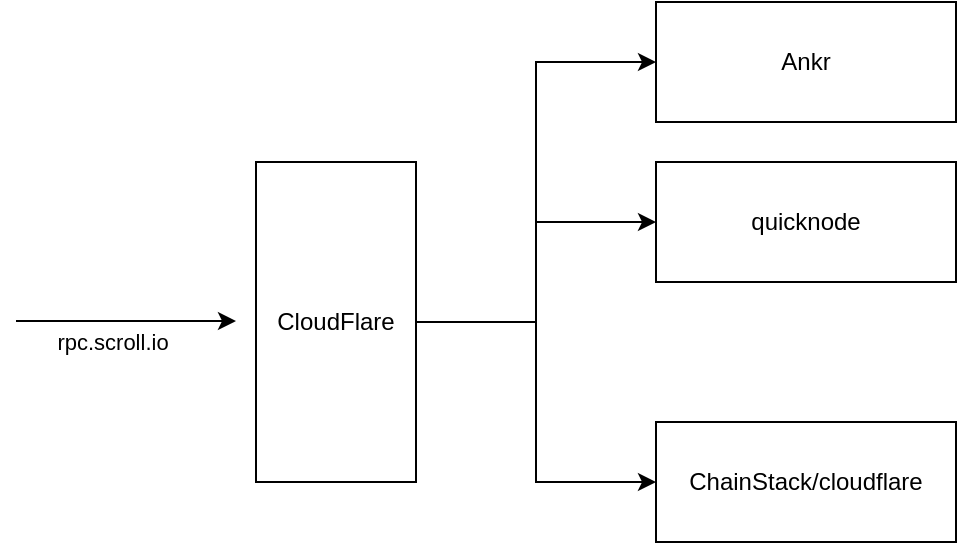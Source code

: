 <mxfile version="24.8.0">
  <diagram name="Page-1" id="jrc66KedYIz5Gp7OFV4F">
    <mxGraphModel dx="1434" dy="785" grid="1" gridSize="10" guides="1" tooltips="1" connect="1" arrows="1" fold="1" page="1" pageScale="1" pageWidth="827" pageHeight="1169" math="0" shadow="0">
      <root>
        <mxCell id="0" />
        <mxCell id="1" parent="0" />
        <mxCell id="eriBz08hnwo_dyegaJQx-10" style="edgeStyle=orthogonalEdgeStyle;rounded=0;orthogonalLoop=1;jettySize=auto;html=1;entryX=0;entryY=0.5;entryDx=0;entryDy=0;" edge="1" parent="1" source="eriBz08hnwo_dyegaJQx-1" target="eriBz08hnwo_dyegaJQx-7">
          <mxGeometry relative="1" as="geometry" />
        </mxCell>
        <mxCell id="eriBz08hnwo_dyegaJQx-11" style="edgeStyle=orthogonalEdgeStyle;rounded=0;orthogonalLoop=1;jettySize=auto;html=1;entryX=0;entryY=0.5;entryDx=0;entryDy=0;" edge="1" parent="1" source="eriBz08hnwo_dyegaJQx-1" target="eriBz08hnwo_dyegaJQx-8">
          <mxGeometry relative="1" as="geometry" />
        </mxCell>
        <mxCell id="eriBz08hnwo_dyegaJQx-12" style="edgeStyle=orthogonalEdgeStyle;rounded=0;orthogonalLoop=1;jettySize=auto;html=1;entryX=0;entryY=0.5;entryDx=0;entryDy=0;" edge="1" parent="1" source="eriBz08hnwo_dyegaJQx-1" target="eriBz08hnwo_dyegaJQx-9">
          <mxGeometry relative="1" as="geometry" />
        </mxCell>
        <mxCell id="eriBz08hnwo_dyegaJQx-1" value="CloudFlare" style="rounded=0;whiteSpace=wrap;html=1;" vertex="1" parent="1">
          <mxGeometry x="260" y="280" width="80" height="160" as="geometry" />
        </mxCell>
        <mxCell id="eriBz08hnwo_dyegaJQx-5" value="" style="endArrow=classic;html=1;rounded=0;" edge="1" parent="1">
          <mxGeometry width="50" height="50" relative="1" as="geometry">
            <mxPoint x="140" y="359.5" as="sourcePoint" />
            <mxPoint x="250" y="359.5" as="targetPoint" />
          </mxGeometry>
        </mxCell>
        <mxCell id="eriBz08hnwo_dyegaJQx-6" value="rpc.scroll.io" style="edgeLabel;html=1;align=center;verticalAlign=middle;resizable=0;points=[];" vertex="1" connectable="0" parent="eriBz08hnwo_dyegaJQx-5">
          <mxGeometry x="-0.127" y="-1" relative="1" as="geometry">
            <mxPoint y="9" as="offset" />
          </mxGeometry>
        </mxCell>
        <mxCell id="eriBz08hnwo_dyegaJQx-7" value="Ankr" style="rounded=0;whiteSpace=wrap;html=1;" vertex="1" parent="1">
          <mxGeometry x="460" y="200" width="150" height="60" as="geometry" />
        </mxCell>
        <mxCell id="eriBz08hnwo_dyegaJQx-8" value="quicknode" style="rounded=0;whiteSpace=wrap;html=1;" vertex="1" parent="1">
          <mxGeometry x="460" y="280" width="150" height="60" as="geometry" />
        </mxCell>
        <mxCell id="eriBz08hnwo_dyegaJQx-9" value="ChainStack/cloudflare" style="rounded=0;whiteSpace=wrap;html=1;" vertex="1" parent="1">
          <mxGeometry x="460" y="410" width="150" height="60" as="geometry" />
        </mxCell>
      </root>
    </mxGraphModel>
  </diagram>
</mxfile>
